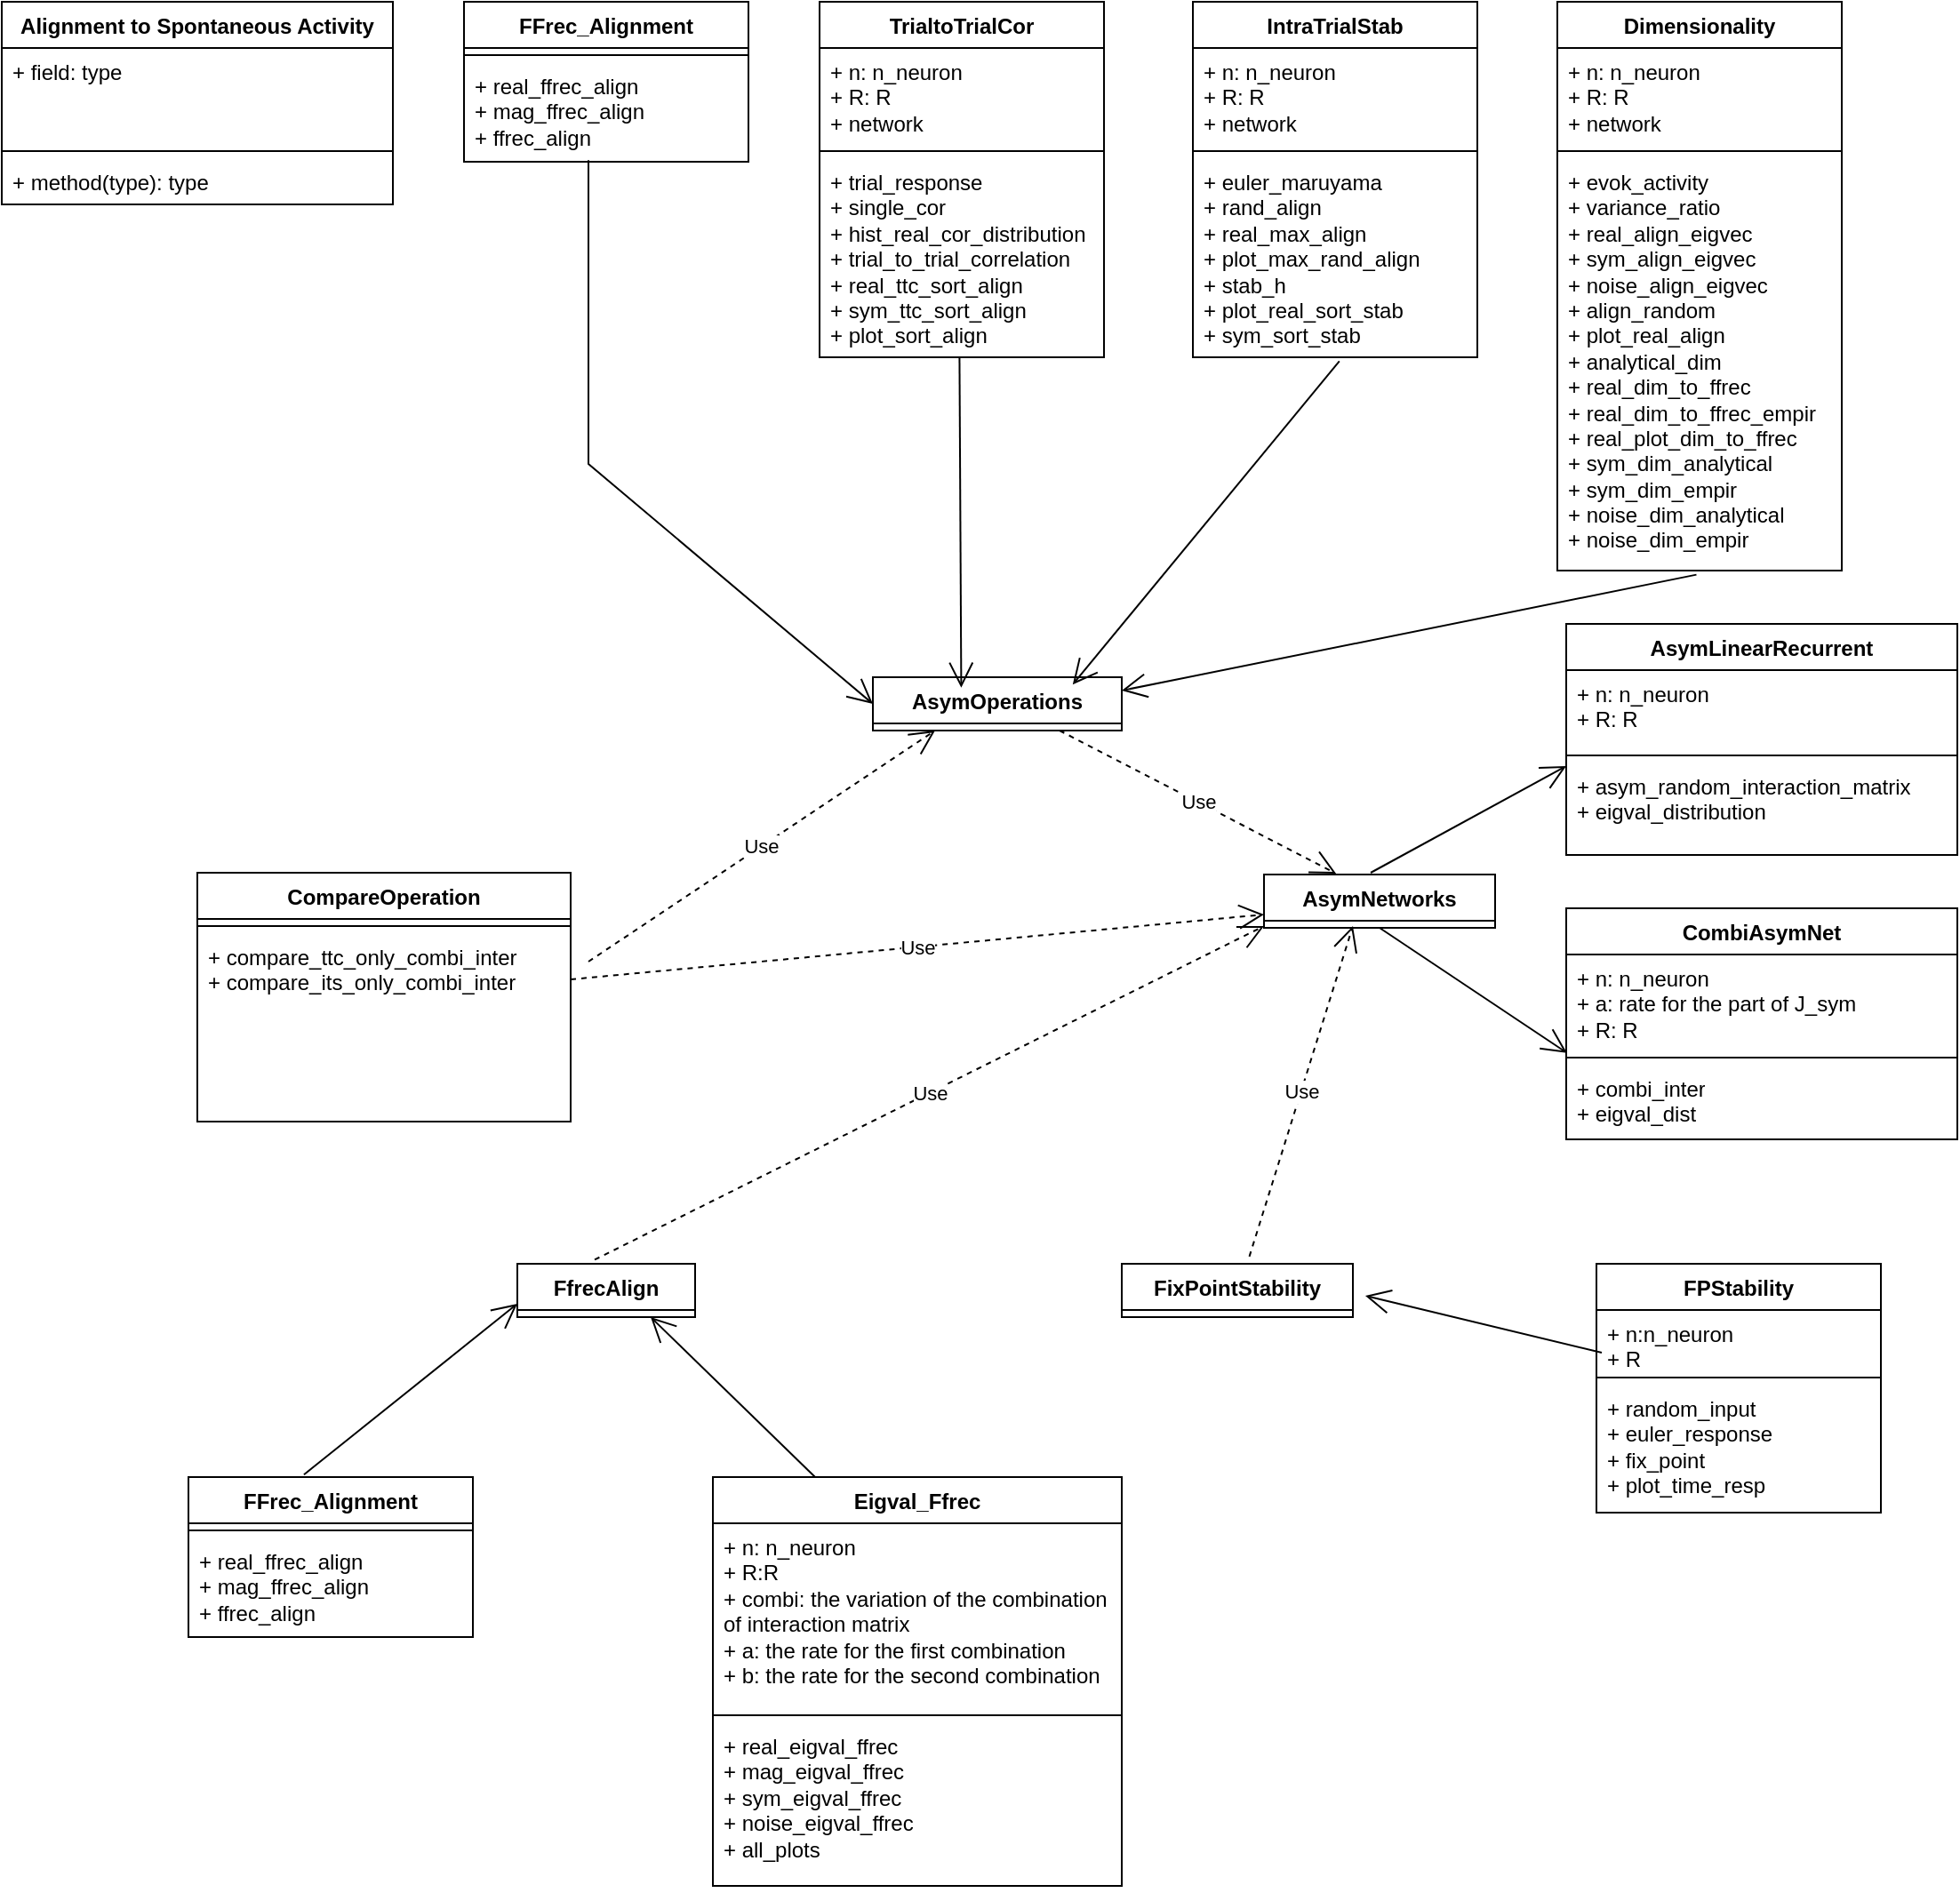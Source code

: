 <mxfile version="22.0.8" type="github">
  <diagram name="Seite-1" id="AeKgEvKw6In4-E9DSLef">
    <mxGraphModel dx="2501" dy="750" grid="1" gridSize="10" guides="1" tooltips="1" connect="1" arrows="1" fold="1" page="1" pageScale="1" pageWidth="827" pageHeight="1169" math="0" shadow="0">
      <root>
        <mxCell id="0" />
        <mxCell id="1" parent="0" />
        <mxCell id="KKLgFUSlMKjrd20ZLukx-5" value="AsymOperations" style="swimlane;fontStyle=1;align=center;verticalAlign=top;childLayout=stackLayout;horizontal=1;startSize=26;horizontalStack=0;resizeParent=1;resizeParentMax=0;resizeLast=0;collapsible=1;marginBottom=0;whiteSpace=wrap;html=1;" parent="1" vertex="1" collapsed="1">
          <mxGeometry x="260" y="400" width="140" height="30" as="geometry">
            <mxRectangle x="110" y="620" width="160" height="86" as="alternateBounds" />
          </mxGeometry>
        </mxCell>
        <mxCell id="KKLgFUSlMKjrd20ZLukx-6" value="+ field: type" style="text;strokeColor=none;fillColor=none;align=left;verticalAlign=top;spacingLeft=4;spacingRight=4;overflow=hidden;rotatable=0;points=[[0,0.5],[1,0.5]];portConstraint=eastwest;whiteSpace=wrap;html=1;" parent="KKLgFUSlMKjrd20ZLukx-5" vertex="1">
          <mxGeometry y="26" width="160" height="26" as="geometry" />
        </mxCell>
        <mxCell id="KKLgFUSlMKjrd20ZLukx-7" value="" style="line;strokeWidth=1;fillColor=none;align=left;verticalAlign=middle;spacingTop=-1;spacingLeft=3;spacingRight=3;rotatable=0;labelPosition=right;points=[];portConstraint=eastwest;strokeColor=inherit;" parent="KKLgFUSlMKjrd20ZLukx-5" vertex="1">
          <mxGeometry y="52" width="160" height="8" as="geometry" />
        </mxCell>
        <mxCell id="KKLgFUSlMKjrd20ZLukx-8" value="+ method(type): type" style="text;strokeColor=none;fillColor=none;align=left;verticalAlign=top;spacingLeft=4;spacingRight=4;overflow=hidden;rotatable=0;points=[[0,0.5],[1,0.5]];portConstraint=eastwest;whiteSpace=wrap;html=1;" parent="KKLgFUSlMKjrd20ZLukx-5" vertex="1">
          <mxGeometry y="60" width="160" height="26" as="geometry" />
        </mxCell>
        <mxCell id="KKLgFUSlMKjrd20ZLukx-9" value="CompareOperation" style="swimlane;fontStyle=1;align=center;verticalAlign=top;childLayout=stackLayout;horizontal=1;startSize=26;horizontalStack=0;resizeParent=1;resizeParentMax=0;resizeLast=0;collapsible=1;marginBottom=0;whiteSpace=wrap;html=1;" parent="1" vertex="1">
          <mxGeometry x="-120" y="510" width="210" height="140" as="geometry">
            <mxRectangle x="-120" y="510" width="150" height="30" as="alternateBounds" />
          </mxGeometry>
        </mxCell>
        <mxCell id="KKLgFUSlMKjrd20ZLukx-11" value="" style="line;strokeWidth=1;fillColor=none;align=left;verticalAlign=middle;spacingTop=-1;spacingLeft=3;spacingRight=3;rotatable=0;labelPosition=right;points=[];portConstraint=eastwest;strokeColor=inherit;" parent="KKLgFUSlMKjrd20ZLukx-9" vertex="1">
          <mxGeometry y="26" width="210" height="8" as="geometry" />
        </mxCell>
        <mxCell id="KKLgFUSlMKjrd20ZLukx-12" value="+ compare_ttc_only_combi_inter&lt;br&gt;+ compare_its_only_combi_inter" style="text;strokeColor=none;fillColor=none;align=left;verticalAlign=top;spacingLeft=4;spacingRight=4;overflow=hidden;rotatable=0;points=[[0,0.5],[1,0.5]];portConstraint=eastwest;whiteSpace=wrap;html=1;" parent="KKLgFUSlMKjrd20ZLukx-9" vertex="1">
          <mxGeometry y="34" width="210" height="106" as="geometry" />
        </mxCell>
        <mxCell id="KKLgFUSlMKjrd20ZLukx-13" value="FfrecAlign" style="swimlane;fontStyle=1;align=center;verticalAlign=top;childLayout=stackLayout;horizontal=1;startSize=26;horizontalStack=0;resizeParent=1;resizeParentMax=0;resizeLast=0;collapsible=1;marginBottom=0;whiteSpace=wrap;html=1;" parent="1" vertex="1" collapsed="1">
          <mxGeometry x="60" y="730" width="100" height="30" as="geometry">
            <mxRectangle x="370" y="910" width="160" height="86" as="alternateBounds" />
          </mxGeometry>
        </mxCell>
        <mxCell id="KKLgFUSlMKjrd20ZLukx-14" value="+ field: type" style="text;strokeColor=none;fillColor=none;align=left;verticalAlign=top;spacingLeft=4;spacingRight=4;overflow=hidden;rotatable=0;points=[[0,0.5],[1,0.5]];portConstraint=eastwest;whiteSpace=wrap;html=1;" parent="KKLgFUSlMKjrd20ZLukx-13" vertex="1">
          <mxGeometry y="26" width="160" height="26" as="geometry" />
        </mxCell>
        <mxCell id="KKLgFUSlMKjrd20ZLukx-15" value="" style="line;strokeWidth=1;fillColor=none;align=left;verticalAlign=middle;spacingTop=-1;spacingLeft=3;spacingRight=3;rotatable=0;labelPosition=right;points=[];portConstraint=eastwest;strokeColor=inherit;" parent="KKLgFUSlMKjrd20ZLukx-13" vertex="1">
          <mxGeometry y="52" width="160" height="8" as="geometry" />
        </mxCell>
        <mxCell id="KKLgFUSlMKjrd20ZLukx-16" value="+ method(type): type" style="text;strokeColor=none;fillColor=none;align=left;verticalAlign=top;spacingLeft=4;spacingRight=4;overflow=hidden;rotatable=0;points=[[0,0.5],[1,0.5]];portConstraint=eastwest;whiteSpace=wrap;html=1;" parent="KKLgFUSlMKjrd20ZLukx-13" vertex="1">
          <mxGeometry y="60" width="160" height="26" as="geometry" />
        </mxCell>
        <mxCell id="KKLgFUSlMKjrd20ZLukx-17" value="FixPointStability" style="swimlane;fontStyle=1;align=center;verticalAlign=top;childLayout=stackLayout;horizontal=1;startSize=26;horizontalStack=0;resizeParent=1;resizeParentMax=0;resizeLast=0;collapsible=1;marginBottom=0;whiteSpace=wrap;html=1;" parent="1" vertex="1" collapsed="1">
          <mxGeometry x="400" y="730" width="130" height="30" as="geometry">
            <mxRectangle x="580" y="900" width="160" height="86" as="alternateBounds" />
          </mxGeometry>
        </mxCell>
        <mxCell id="KKLgFUSlMKjrd20ZLukx-18" value="+ field: type" style="text;strokeColor=none;fillColor=none;align=left;verticalAlign=top;spacingLeft=4;spacingRight=4;overflow=hidden;rotatable=0;points=[[0,0.5],[1,0.5]];portConstraint=eastwest;whiteSpace=wrap;html=1;" parent="KKLgFUSlMKjrd20ZLukx-17" vertex="1">
          <mxGeometry y="26" width="160" height="26" as="geometry" />
        </mxCell>
        <mxCell id="KKLgFUSlMKjrd20ZLukx-19" value="" style="line;strokeWidth=1;fillColor=none;align=left;verticalAlign=middle;spacingTop=-1;spacingLeft=3;spacingRight=3;rotatable=0;labelPosition=right;points=[];portConstraint=eastwest;strokeColor=inherit;" parent="KKLgFUSlMKjrd20ZLukx-17" vertex="1">
          <mxGeometry y="52" width="160" height="8" as="geometry" />
        </mxCell>
        <mxCell id="KKLgFUSlMKjrd20ZLukx-20" value="+ method(type): type" style="text;strokeColor=none;fillColor=none;align=left;verticalAlign=top;spacingLeft=4;spacingRight=4;overflow=hidden;rotatable=0;points=[[0,0.5],[1,0.5]];portConstraint=eastwest;whiteSpace=wrap;html=1;" parent="KKLgFUSlMKjrd20ZLukx-17" vertex="1">
          <mxGeometry y="60" width="160" height="26" as="geometry" />
        </mxCell>
        <mxCell id="KKLgFUSlMKjrd20ZLukx-34" value="" style="group" parent="1" vertex="1" connectable="0">
          <mxGeometry x="480" y="370" width="390" height="290" as="geometry" />
        </mxCell>
        <mxCell id="KKLgFUSlMKjrd20ZLukx-1" value="AsymNetworks" style="swimlane;fontStyle=1;align=center;verticalAlign=top;childLayout=stackLayout;horizontal=1;startSize=26;horizontalStack=0;resizeParent=1;resizeParentMax=0;resizeLast=0;collapsible=1;marginBottom=0;whiteSpace=wrap;html=1;" parent="KKLgFUSlMKjrd20ZLukx-34" vertex="1" collapsed="1">
          <mxGeometry y="141" width="130" height="30" as="geometry">
            <mxRectangle x="270" y="760" width="160" height="86" as="alternateBounds" />
          </mxGeometry>
        </mxCell>
        <mxCell id="KKLgFUSlMKjrd20ZLukx-2" value="+ field: type" style="text;strokeColor=none;fillColor=none;align=left;verticalAlign=top;spacingLeft=4;spacingRight=4;overflow=hidden;rotatable=0;points=[[0,0.5],[1,0.5]];portConstraint=eastwest;whiteSpace=wrap;html=1;" parent="KKLgFUSlMKjrd20ZLukx-1" vertex="1">
          <mxGeometry y="26" width="160" height="26" as="geometry" />
        </mxCell>
        <mxCell id="KKLgFUSlMKjrd20ZLukx-3" value="" style="line;strokeWidth=1;fillColor=none;align=left;verticalAlign=middle;spacingTop=-1;spacingLeft=3;spacingRight=3;rotatable=0;labelPosition=right;points=[];portConstraint=eastwest;strokeColor=inherit;" parent="KKLgFUSlMKjrd20ZLukx-1" vertex="1">
          <mxGeometry y="52" width="160" height="8" as="geometry" />
        </mxCell>
        <mxCell id="KKLgFUSlMKjrd20ZLukx-4" value="+ method(type): type" style="text;strokeColor=none;fillColor=none;align=left;verticalAlign=top;spacingLeft=4;spacingRight=4;overflow=hidden;rotatable=0;points=[[0,0.5],[1,0.5]];portConstraint=eastwest;whiteSpace=wrap;html=1;" parent="KKLgFUSlMKjrd20ZLukx-1" vertex="1">
          <mxGeometry y="60" width="160" height="26" as="geometry" />
        </mxCell>
        <mxCell id="KKLgFUSlMKjrd20ZLukx-21" value="AsymLinearRecurrent" style="swimlane;fontStyle=1;align=center;verticalAlign=top;childLayout=stackLayout;horizontal=1;startSize=26;horizontalStack=0;resizeParent=1;resizeParentMax=0;resizeLast=0;collapsible=1;marginBottom=0;whiteSpace=wrap;html=1;" parent="KKLgFUSlMKjrd20ZLukx-34" vertex="1">
          <mxGeometry x="170" width="220" height="130" as="geometry" />
        </mxCell>
        <mxCell id="KKLgFUSlMKjrd20ZLukx-22" value="+ n: n_neuron&lt;br&gt;+ R: R" style="text;strokeColor=none;fillColor=none;align=left;verticalAlign=top;spacingLeft=4;spacingRight=4;overflow=hidden;rotatable=0;points=[[0,0.5],[1,0.5]];portConstraint=eastwest;whiteSpace=wrap;html=1;" parent="KKLgFUSlMKjrd20ZLukx-21" vertex="1">
          <mxGeometry y="26" width="220" height="44" as="geometry" />
        </mxCell>
        <mxCell id="KKLgFUSlMKjrd20ZLukx-23" value="" style="line;strokeWidth=1;fillColor=none;align=left;verticalAlign=middle;spacingTop=-1;spacingLeft=3;spacingRight=3;rotatable=0;labelPosition=right;points=[];portConstraint=eastwest;strokeColor=inherit;" parent="KKLgFUSlMKjrd20ZLukx-21" vertex="1">
          <mxGeometry y="70" width="220" height="8" as="geometry" />
        </mxCell>
        <mxCell id="KKLgFUSlMKjrd20ZLukx-24" value="+&amp;nbsp;asym_random_interaction_matrix&lt;br&gt;+&amp;nbsp;eigval_distribution&lt;br&gt;" style="text;strokeColor=none;fillColor=none;align=left;verticalAlign=top;spacingLeft=4;spacingRight=4;overflow=hidden;rotatable=0;points=[[0,0.5],[1,0.5]];portConstraint=eastwest;whiteSpace=wrap;html=1;" parent="KKLgFUSlMKjrd20ZLukx-21" vertex="1">
          <mxGeometry y="78" width="220" height="52" as="geometry" />
        </mxCell>
        <mxCell id="KKLgFUSlMKjrd20ZLukx-25" value="CombiAsymNet" style="swimlane;fontStyle=1;align=center;verticalAlign=top;childLayout=stackLayout;horizontal=1;startSize=26;horizontalStack=0;resizeParent=1;resizeParentMax=0;resizeLast=0;collapsible=1;marginBottom=0;whiteSpace=wrap;html=1;" parent="KKLgFUSlMKjrd20ZLukx-34" vertex="1">
          <mxGeometry x="170" y="160" width="220" height="130" as="geometry" />
        </mxCell>
        <mxCell id="KKLgFUSlMKjrd20ZLukx-26" value="+ n: n_neuron&lt;br&gt;+ a: rate for the part of J_sym&lt;br&gt;+ R: R" style="text;strokeColor=none;fillColor=none;align=left;verticalAlign=top;spacingLeft=4;spacingRight=4;overflow=hidden;rotatable=0;points=[[0,0.5],[1,0.5]];portConstraint=eastwest;whiteSpace=wrap;html=1;" parent="KKLgFUSlMKjrd20ZLukx-25" vertex="1">
          <mxGeometry y="26" width="220" height="54" as="geometry" />
        </mxCell>
        <mxCell id="KKLgFUSlMKjrd20ZLukx-27" value="" style="line;strokeWidth=1;fillColor=none;align=left;verticalAlign=middle;spacingTop=-1;spacingLeft=3;spacingRight=3;rotatable=0;labelPosition=right;points=[];portConstraint=eastwest;strokeColor=inherit;" parent="KKLgFUSlMKjrd20ZLukx-25" vertex="1">
          <mxGeometry y="80" width="220" height="8" as="geometry" />
        </mxCell>
        <mxCell id="KKLgFUSlMKjrd20ZLukx-28" value="+&amp;nbsp;combi_inter&lt;font face=&quot;JetBrains Mono, monospace&quot; color=&quot;#a9b7c6&quot;&gt;&lt;span style=&quot;background-color: rgb(43, 43, 43);&quot;&gt;&lt;br&gt;&lt;/span&gt;&lt;/font&gt;+ eigval_dist&lt;br&gt;" style="text;strokeColor=none;fillColor=none;align=left;verticalAlign=top;spacingLeft=4;spacingRight=4;overflow=hidden;rotatable=0;points=[[0,0.5],[1,0.5]];portConstraint=eastwest;whiteSpace=wrap;html=1;" parent="KKLgFUSlMKjrd20ZLukx-25" vertex="1">
          <mxGeometry y="88" width="220" height="42" as="geometry" />
        </mxCell>
        <mxCell id="KKLgFUSlMKjrd20ZLukx-32" value="" style="endArrow=open;endFill=1;endSize=12;html=1;rounded=0;" parent="KKLgFUSlMKjrd20ZLukx-34" edge="1">
          <mxGeometry width="160" relative="1" as="geometry">
            <mxPoint x="60" y="140" as="sourcePoint" />
            <mxPoint x="170" y="80" as="targetPoint" />
          </mxGeometry>
        </mxCell>
        <mxCell id="KKLgFUSlMKjrd20ZLukx-33" value="" style="endArrow=open;endFill=1;endSize=12;html=1;rounded=0;entryX=0.002;entryY=1.025;entryDx=0;entryDy=0;entryPerimeter=0;exitX=0.5;exitY=1;exitDx=0;exitDy=0;" parent="KKLgFUSlMKjrd20ZLukx-34" source="KKLgFUSlMKjrd20ZLukx-1" target="KKLgFUSlMKjrd20ZLukx-26" edge="1">
          <mxGeometry width="160" relative="1" as="geometry">
            <mxPoint x="60" y="190" as="sourcePoint" />
            <mxPoint x="220" y="190" as="targetPoint" />
          </mxGeometry>
        </mxCell>
        <mxCell id="KKLgFUSlMKjrd20ZLukx-35" value="Use" style="endArrow=open;endSize=12;dashed=1;html=1;rounded=0;exitX=0.75;exitY=1;exitDx=0;exitDy=0;entryX=0.312;entryY=-0.018;entryDx=0;entryDy=0;entryPerimeter=0;" parent="1" source="KKLgFUSlMKjrd20ZLukx-5" target="KKLgFUSlMKjrd20ZLukx-1" edge="1">
          <mxGeometry width="160" relative="1" as="geometry">
            <mxPoint x="360" y="450" as="sourcePoint" />
            <mxPoint x="520" y="450" as="targetPoint" />
          </mxGeometry>
        </mxCell>
        <mxCell id="KKLgFUSlMKjrd20ZLukx-36" value="FFrec_Alignment" style="swimlane;fontStyle=1;align=center;verticalAlign=top;childLayout=stackLayout;horizontal=1;startSize=26;horizontalStack=0;resizeParent=1;resizeParentMax=0;resizeLast=0;collapsible=1;marginBottom=0;whiteSpace=wrap;html=1;" parent="1" vertex="1">
          <mxGeometry x="30" y="20" width="160" height="90" as="geometry" />
        </mxCell>
        <mxCell id="KKLgFUSlMKjrd20ZLukx-38" value="" style="line;strokeWidth=1;fillColor=none;align=left;verticalAlign=middle;spacingTop=-1;spacingLeft=3;spacingRight=3;rotatable=0;labelPosition=right;points=[];portConstraint=eastwest;strokeColor=inherit;" parent="KKLgFUSlMKjrd20ZLukx-36" vertex="1">
          <mxGeometry y="26" width="160" height="8" as="geometry" />
        </mxCell>
        <mxCell id="KKLgFUSlMKjrd20ZLukx-39" value="+&amp;nbsp;real_ffrec_align&lt;br&gt;+&amp;nbsp;mag_ffrec_align&lt;br&gt;+&amp;nbsp;ffrec_align" style="text;strokeColor=none;fillColor=none;align=left;verticalAlign=top;spacingLeft=4;spacingRight=4;overflow=hidden;rotatable=0;points=[[0,0.5],[1,0.5]];portConstraint=eastwest;whiteSpace=wrap;html=1;" parent="KKLgFUSlMKjrd20ZLukx-36" vertex="1">
          <mxGeometry y="34" width="160" height="56" as="geometry" />
        </mxCell>
        <mxCell id="KKLgFUSlMKjrd20ZLukx-54" value="" style="endArrow=open;endFill=1;endSize=12;html=1;rounded=0;entryX=0;entryY=0.5;entryDx=0;entryDy=0;" parent="KKLgFUSlMKjrd20ZLukx-36" target="KKLgFUSlMKjrd20ZLukx-5" edge="1">
          <mxGeometry width="160" relative="1" as="geometry">
            <mxPoint x="70" y="89.09" as="sourcePoint" />
            <mxPoint x="230" y="89.09" as="targetPoint" />
            <Array as="points">
              <mxPoint x="70" y="260" />
            </Array>
          </mxGeometry>
        </mxCell>
        <mxCell id="KKLgFUSlMKjrd20ZLukx-40" value="TrialtoTrialCor" style="swimlane;fontStyle=1;align=center;verticalAlign=top;childLayout=stackLayout;horizontal=1;startSize=26;horizontalStack=0;resizeParent=1;resizeParentMax=0;resizeLast=0;collapsible=1;marginBottom=0;whiteSpace=wrap;html=1;" parent="1" vertex="1">
          <mxGeometry x="230" y="20" width="160" height="200" as="geometry" />
        </mxCell>
        <mxCell id="KKLgFUSlMKjrd20ZLukx-41" value="+ n: n_neuron&lt;br&gt;+ R: R&lt;br&gt;+ network" style="text;strokeColor=none;fillColor=none;align=left;verticalAlign=top;spacingLeft=4;spacingRight=4;overflow=hidden;rotatable=0;points=[[0,0.5],[1,0.5]];portConstraint=eastwest;whiteSpace=wrap;html=1;" parent="KKLgFUSlMKjrd20ZLukx-40" vertex="1">
          <mxGeometry y="26" width="160" height="54" as="geometry" />
        </mxCell>
        <mxCell id="KKLgFUSlMKjrd20ZLukx-42" value="" style="line;strokeWidth=1;fillColor=none;align=left;verticalAlign=middle;spacingTop=-1;spacingLeft=3;spacingRight=3;rotatable=0;labelPosition=right;points=[];portConstraint=eastwest;strokeColor=inherit;" parent="KKLgFUSlMKjrd20ZLukx-40" vertex="1">
          <mxGeometry y="80" width="160" height="8" as="geometry" />
        </mxCell>
        <mxCell id="KKLgFUSlMKjrd20ZLukx-43" value="+&amp;nbsp;trial_response&lt;br&gt;+ single_cor&lt;br&gt;+ hist_real_cor_distribution&lt;br&gt;+ trial_to_trial_correlation&lt;br&gt;+ real_ttc_sort_align&lt;br&gt;+ sym_ttc_sort_align&lt;br&gt;+ plot_sort_align&lt;br&gt;" style="text;strokeColor=none;fillColor=none;align=left;verticalAlign=top;spacingLeft=4;spacingRight=4;overflow=hidden;rotatable=0;points=[[0,0.5],[1,0.5]];portConstraint=eastwest;whiteSpace=wrap;html=1;" parent="KKLgFUSlMKjrd20ZLukx-40" vertex="1">
          <mxGeometry y="88" width="160" height="112" as="geometry" />
        </mxCell>
        <mxCell id="KKLgFUSlMKjrd20ZLukx-44" value="IntraTrialStab" style="swimlane;fontStyle=1;align=center;verticalAlign=top;childLayout=stackLayout;horizontal=1;startSize=26;horizontalStack=0;resizeParent=1;resizeParentMax=0;resizeLast=0;collapsible=1;marginBottom=0;whiteSpace=wrap;html=1;" parent="1" vertex="1">
          <mxGeometry x="440" y="20" width="160" height="200" as="geometry" />
        </mxCell>
        <mxCell id="KKLgFUSlMKjrd20ZLukx-45" value="+ n: n_neuron&lt;br&gt;+ R: R&lt;br&gt;+ network" style="text;strokeColor=none;fillColor=none;align=left;verticalAlign=top;spacingLeft=4;spacingRight=4;overflow=hidden;rotatable=0;points=[[0,0.5],[1,0.5]];portConstraint=eastwest;whiteSpace=wrap;html=1;" parent="KKLgFUSlMKjrd20ZLukx-44" vertex="1">
          <mxGeometry y="26" width="160" height="54" as="geometry" />
        </mxCell>
        <mxCell id="KKLgFUSlMKjrd20ZLukx-46" value="" style="line;strokeWidth=1;fillColor=none;align=left;verticalAlign=middle;spacingTop=-1;spacingLeft=3;spacingRight=3;rotatable=0;labelPosition=right;points=[];portConstraint=eastwest;strokeColor=inherit;" parent="KKLgFUSlMKjrd20ZLukx-44" vertex="1">
          <mxGeometry y="80" width="160" height="8" as="geometry" />
        </mxCell>
        <mxCell id="KKLgFUSlMKjrd20ZLukx-47" value="+ euler_maruyama&lt;br&gt;+ rand_align&lt;br&gt;+ real_max_align&lt;br&gt;+ plot_max_rand_align&lt;br&gt;+ stab_h&lt;br&gt;+ plot_real_sort_stab&lt;br&gt;+ sym_sort_stab" style="text;strokeColor=none;fillColor=none;align=left;verticalAlign=top;spacingLeft=4;spacingRight=4;overflow=hidden;rotatable=0;points=[[0,0.5],[1,0.5]];portConstraint=eastwest;whiteSpace=wrap;html=1;" parent="KKLgFUSlMKjrd20ZLukx-44" vertex="1">
          <mxGeometry y="88" width="160" height="112" as="geometry" />
        </mxCell>
        <mxCell id="KKLgFUSlMKjrd20ZLukx-48" value="Dimensionality" style="swimlane;fontStyle=1;align=center;verticalAlign=top;childLayout=stackLayout;horizontal=1;startSize=26;horizontalStack=0;resizeParent=1;resizeParentMax=0;resizeLast=0;collapsible=1;marginBottom=0;whiteSpace=wrap;html=1;" parent="1" vertex="1">
          <mxGeometry x="645" y="20" width="160" height="320" as="geometry" />
        </mxCell>
        <mxCell id="KKLgFUSlMKjrd20ZLukx-49" value="+ n: n_neuron&lt;br&gt;+ R: R&lt;br&gt;+ network" style="text;strokeColor=none;fillColor=none;align=left;verticalAlign=top;spacingLeft=4;spacingRight=4;overflow=hidden;rotatable=0;points=[[0,0.5],[1,0.5]];portConstraint=eastwest;whiteSpace=wrap;html=1;" parent="KKLgFUSlMKjrd20ZLukx-48" vertex="1">
          <mxGeometry y="26" width="160" height="54" as="geometry" />
        </mxCell>
        <mxCell id="KKLgFUSlMKjrd20ZLukx-50" value="" style="line;strokeWidth=1;fillColor=none;align=left;verticalAlign=middle;spacingTop=-1;spacingLeft=3;spacingRight=3;rotatable=0;labelPosition=right;points=[];portConstraint=eastwest;strokeColor=inherit;" parent="KKLgFUSlMKjrd20ZLukx-48" vertex="1">
          <mxGeometry y="80" width="160" height="8" as="geometry" />
        </mxCell>
        <mxCell id="KKLgFUSlMKjrd20ZLukx-51" value="+ evok_activity&lt;br&gt;+ variance_ratio&lt;br&gt;+ real_align_eigvec&lt;br&gt;+ sym_align_eigvec&lt;br&gt;+ noise_align_eigvec&lt;br&gt;+ align_random&lt;br&gt;+ plot_real_align&lt;br&gt;+ analytical_dim&lt;br&gt;+ real_dim_to_ffrec&lt;br&gt;+ real_dim_to_ffrec_empir&lt;br&gt;+ real_plot_dim_to_ffrec&lt;br&gt;+ sym_dim_analytical&lt;br&gt;+ sym_dim_empir&lt;br&gt;+ noise_dim_analytical&lt;br&gt;+ noise_dim_empir" style="text;strokeColor=none;fillColor=none;align=left;verticalAlign=top;spacingLeft=4;spacingRight=4;overflow=hidden;rotatable=0;points=[[0,0.5],[1,0.5]];portConstraint=eastwest;whiteSpace=wrap;html=1;" parent="KKLgFUSlMKjrd20ZLukx-48" vertex="1">
          <mxGeometry y="88" width="160" height="232" as="geometry" />
        </mxCell>
        <mxCell id="KKLgFUSlMKjrd20ZLukx-55" value="" style="endArrow=open;endFill=1;endSize=12;html=1;rounded=0;exitX=0.492;exitY=1.004;exitDx=0;exitDy=0;exitPerimeter=0;entryX=0.355;entryY=0.197;entryDx=0;entryDy=0;entryPerimeter=0;" parent="1" source="KKLgFUSlMKjrd20ZLukx-43" target="KKLgFUSlMKjrd20ZLukx-5" edge="1">
          <mxGeometry width="160" relative="1" as="geometry">
            <mxPoint x="330" y="290" as="sourcePoint" />
            <mxPoint x="490" y="290" as="targetPoint" />
          </mxGeometry>
        </mxCell>
        <mxCell id="KKLgFUSlMKjrd20ZLukx-56" value="" style="endArrow=open;endFill=1;endSize=12;html=1;rounded=0;exitX=0.515;exitY=1.02;exitDx=0;exitDy=0;exitPerimeter=0;entryX=0.803;entryY=0.136;entryDx=0;entryDy=0;entryPerimeter=0;" parent="1" source="KKLgFUSlMKjrd20ZLukx-47" target="KKLgFUSlMKjrd20ZLukx-5" edge="1">
          <mxGeometry width="160" relative="1" as="geometry">
            <mxPoint x="610" y="290" as="sourcePoint" />
            <mxPoint x="770" y="290" as="targetPoint" />
            <Array as="points" />
          </mxGeometry>
        </mxCell>
        <mxCell id="KKLgFUSlMKjrd20ZLukx-57" value="" style="endArrow=open;endFill=1;endSize=12;html=1;rounded=0;exitX=0.489;exitY=1.01;exitDx=0;exitDy=0;exitPerimeter=0;entryX=1;entryY=0.25;entryDx=0;entryDy=0;" parent="1" source="KKLgFUSlMKjrd20ZLukx-51" target="KKLgFUSlMKjrd20ZLukx-5" edge="1">
          <mxGeometry width="160" relative="1" as="geometry">
            <mxPoint x="610" y="290" as="sourcePoint" />
            <mxPoint x="770" y="290" as="targetPoint" />
          </mxGeometry>
        </mxCell>
        <mxCell id="KKLgFUSlMKjrd20ZLukx-59" value="FPStability" style="swimlane;fontStyle=1;align=center;verticalAlign=top;childLayout=stackLayout;horizontal=1;startSize=26;horizontalStack=0;resizeParent=1;resizeParentMax=0;resizeLast=0;collapsible=1;marginBottom=0;whiteSpace=wrap;html=1;" parent="1" vertex="1">
          <mxGeometry x="667" y="730" width="160" height="140" as="geometry" />
        </mxCell>
        <mxCell id="KKLgFUSlMKjrd20ZLukx-60" value="+ n:n_neuron&lt;br&gt;+ R" style="text;strokeColor=none;fillColor=none;align=left;verticalAlign=top;spacingLeft=4;spacingRight=4;overflow=hidden;rotatable=0;points=[[0,0.5],[1,0.5]];portConstraint=eastwest;whiteSpace=wrap;html=1;" parent="KKLgFUSlMKjrd20ZLukx-59" vertex="1">
          <mxGeometry y="26" width="160" height="34" as="geometry" />
        </mxCell>
        <mxCell id="KKLgFUSlMKjrd20ZLukx-61" value="" style="line;strokeWidth=1;fillColor=none;align=left;verticalAlign=middle;spacingTop=-1;spacingLeft=3;spacingRight=3;rotatable=0;labelPosition=right;points=[];portConstraint=eastwest;strokeColor=inherit;" parent="KKLgFUSlMKjrd20ZLukx-59" vertex="1">
          <mxGeometry y="60" width="160" height="8" as="geometry" />
        </mxCell>
        <mxCell id="KKLgFUSlMKjrd20ZLukx-62" value="+ random_input&lt;br&gt;+ euler_response&lt;br&gt;+ fix_point&lt;br&gt;+ plot_time_resp" style="text;strokeColor=none;fillColor=none;align=left;verticalAlign=top;spacingLeft=4;spacingRight=4;overflow=hidden;rotatable=0;points=[[0,0.5],[1,0.5]];portConstraint=eastwest;whiteSpace=wrap;html=1;" parent="KKLgFUSlMKjrd20ZLukx-59" vertex="1">
          <mxGeometry y="68" width="160" height="72" as="geometry" />
        </mxCell>
        <mxCell id="KKLgFUSlMKjrd20ZLukx-63" value="" style="endArrow=open;endFill=1;endSize=12;html=1;rounded=0;entryX=1.055;entryY=0.591;entryDx=0;entryDy=0;entryPerimeter=0;" parent="1" target="KKLgFUSlMKjrd20ZLukx-17" edge="1">
          <mxGeometry width="160" relative="1" as="geometry">
            <mxPoint x="670" y="780" as="sourcePoint" />
            <mxPoint x="480" y="740" as="targetPoint" />
            <Array as="points">
              <mxPoint x="537" y="748" />
            </Array>
          </mxGeometry>
        </mxCell>
        <mxCell id="KKLgFUSlMKjrd20ZLukx-64" value="Use" style="endArrow=open;endSize=12;dashed=1;html=1;rounded=0;exitX=0.552;exitY=-0.136;exitDx=0;exitDy=0;exitPerimeter=0;" parent="1" source="KKLgFUSlMKjrd20ZLukx-17" edge="1">
          <mxGeometry width="160" relative="1" as="geometry">
            <mxPoint x="320" y="750" as="sourcePoint" />
            <mxPoint x="530" y="540" as="targetPoint" />
          </mxGeometry>
        </mxCell>
        <mxCell id="KKLgFUSlMKjrd20ZLukx-65" value="FFrec_Alignment" style="swimlane;fontStyle=1;align=center;verticalAlign=top;childLayout=stackLayout;horizontal=1;startSize=26;horizontalStack=0;resizeParent=1;resizeParentMax=0;resizeLast=0;collapsible=1;marginBottom=0;whiteSpace=wrap;html=1;" parent="1" vertex="1">
          <mxGeometry x="-125" y="850" width="160" height="90" as="geometry" />
        </mxCell>
        <mxCell id="KKLgFUSlMKjrd20ZLukx-67" value="" style="line;strokeWidth=1;fillColor=none;align=left;verticalAlign=middle;spacingTop=-1;spacingLeft=3;spacingRight=3;rotatable=0;labelPosition=right;points=[];portConstraint=eastwest;strokeColor=inherit;" parent="KKLgFUSlMKjrd20ZLukx-65" vertex="1">
          <mxGeometry y="26" width="160" height="8" as="geometry" />
        </mxCell>
        <mxCell id="KKLgFUSlMKjrd20ZLukx-68" value="+ real_ffrec_align&lt;br&gt;+ mag_ffrec_align&lt;br&gt;+ ffrec_align" style="text;strokeColor=none;fillColor=none;align=left;verticalAlign=top;spacingLeft=4;spacingRight=4;overflow=hidden;rotatable=0;points=[[0,0.5],[1,0.5]];portConstraint=eastwest;whiteSpace=wrap;html=1;" parent="KKLgFUSlMKjrd20ZLukx-65" vertex="1">
          <mxGeometry y="34" width="160" height="56" as="geometry" />
        </mxCell>
        <mxCell id="KKLgFUSlMKjrd20ZLukx-69" value="" style="endArrow=open;endFill=1;endSize=12;html=1;rounded=0;exitX=0.406;exitY=-0.015;exitDx=0;exitDy=0;exitPerimeter=0;entryX=0;entryY=0.75;entryDx=0;entryDy=0;" parent="1" source="KKLgFUSlMKjrd20ZLukx-65" target="KKLgFUSlMKjrd20ZLukx-13" edge="1">
          <mxGeometry width="160" relative="1" as="geometry">
            <mxPoint x="-60" y="800" as="sourcePoint" />
            <mxPoint x="100" y="800" as="targetPoint" />
            <Array as="points" />
          </mxGeometry>
        </mxCell>
        <mxCell id="KKLgFUSlMKjrd20ZLukx-70" value="Eigval_Ffrec" style="swimlane;fontStyle=1;align=center;verticalAlign=top;childLayout=stackLayout;horizontal=1;startSize=26;horizontalStack=0;resizeParent=1;resizeParentMax=0;resizeLast=0;collapsible=1;marginBottom=0;whiteSpace=wrap;html=1;" parent="1" vertex="1">
          <mxGeometry x="170" y="850" width="230" height="230" as="geometry" />
        </mxCell>
        <mxCell id="KKLgFUSlMKjrd20ZLukx-71" value="+ n: n_neuron&lt;br&gt;+ R:R&lt;br&gt;+ combi: the variation of the combination of interaction matrix&lt;br&gt;+ a: the rate for the first combination&lt;br&gt;+ b: the rate for the second combination" style="text;strokeColor=none;fillColor=none;align=left;verticalAlign=top;spacingLeft=4;spacingRight=4;overflow=hidden;rotatable=0;points=[[0,0.5],[1,0.5]];portConstraint=eastwest;whiteSpace=wrap;html=1;" parent="KKLgFUSlMKjrd20ZLukx-70" vertex="1">
          <mxGeometry y="26" width="230" height="104" as="geometry" />
        </mxCell>
        <mxCell id="KKLgFUSlMKjrd20ZLukx-72" value="" style="line;strokeWidth=1;fillColor=none;align=left;verticalAlign=middle;spacingTop=-1;spacingLeft=3;spacingRight=3;rotatable=0;labelPosition=right;points=[];portConstraint=eastwest;strokeColor=inherit;" parent="KKLgFUSlMKjrd20ZLukx-70" vertex="1">
          <mxGeometry y="130" width="230" height="8" as="geometry" />
        </mxCell>
        <mxCell id="KKLgFUSlMKjrd20ZLukx-73" value="+ real_eigval_ffrec&lt;br&gt;+ mag_eigval_ffrec&lt;br&gt;+ sym_eigval_ffrec&lt;br&gt;+ noise_eigval_ffrec&lt;br&gt;+ all_plots" style="text;strokeColor=none;fillColor=none;align=left;verticalAlign=top;spacingLeft=4;spacingRight=4;overflow=hidden;rotatable=0;points=[[0,0.5],[1,0.5]];portConstraint=eastwest;whiteSpace=wrap;html=1;" parent="KKLgFUSlMKjrd20ZLukx-70" vertex="1">
          <mxGeometry y="138" width="230" height="92" as="geometry" />
        </mxCell>
        <mxCell id="KKLgFUSlMKjrd20ZLukx-74" value="" style="endArrow=open;endFill=1;endSize=12;html=1;rounded=0;exitX=0.25;exitY=0;exitDx=0;exitDy=0;entryX=0.75;entryY=1;entryDx=0;entryDy=0;" parent="1" source="KKLgFUSlMKjrd20ZLukx-70" target="KKLgFUSlMKjrd20ZLukx-13" edge="1">
          <mxGeometry width="160" relative="1" as="geometry">
            <mxPoint x="320" y="860" as="sourcePoint" />
            <mxPoint x="480" y="860" as="targetPoint" />
          </mxGeometry>
        </mxCell>
        <mxCell id="KKLgFUSlMKjrd20ZLukx-75" value="Use" style="endArrow=open;endSize=12;dashed=1;html=1;rounded=0;exitX=0.435;exitY=-0.076;exitDx=0;exitDy=0;exitPerimeter=0;" parent="1" source="KKLgFUSlMKjrd20ZLukx-13" edge="1">
          <mxGeometry width="160" relative="1" as="geometry">
            <mxPoint x="30" y="670" as="sourcePoint" />
            <mxPoint x="480" y="540" as="targetPoint" />
          </mxGeometry>
        </mxCell>
        <mxCell id="KKLgFUSlMKjrd20ZLukx-80" value="Use" style="endArrow=open;endSize=12;dashed=1;html=1;rounded=0;entryX=0;entryY=0.75;entryDx=0;entryDy=0;" parent="1" target="KKLgFUSlMKjrd20ZLukx-1" edge="1">
          <mxGeometry width="160" relative="1" as="geometry">
            <mxPoint x="90" y="570" as="sourcePoint" />
            <mxPoint x="250" y="570" as="targetPoint" />
          </mxGeometry>
        </mxCell>
        <mxCell id="KKLgFUSlMKjrd20ZLukx-81" value="Use" style="endArrow=open;endSize=12;dashed=1;html=1;rounded=0;entryX=0.25;entryY=1;entryDx=0;entryDy=0;" parent="1" target="KKLgFUSlMKjrd20ZLukx-5" edge="1">
          <mxGeometry width="160" relative="1" as="geometry">
            <mxPoint x="100" y="560" as="sourcePoint" />
            <mxPoint x="230" y="500" as="targetPoint" />
          </mxGeometry>
        </mxCell>
        <mxCell id="2OS2uWyPXr1m2WzBOOF3-1" value="Alignment to Spontaneous Activity" style="swimlane;fontStyle=1;align=center;verticalAlign=top;childLayout=stackLayout;horizontal=1;startSize=26;horizontalStack=0;resizeParent=1;resizeParentMax=0;resizeLast=0;collapsible=1;marginBottom=0;whiteSpace=wrap;html=1;" vertex="1" parent="1">
          <mxGeometry x="-230" y="20" width="220" height="114" as="geometry" />
        </mxCell>
        <mxCell id="2OS2uWyPXr1m2WzBOOF3-2" value="+ field: type" style="text;strokeColor=none;fillColor=none;align=left;verticalAlign=top;spacingLeft=4;spacingRight=4;overflow=hidden;rotatable=0;points=[[0,0.5],[1,0.5]];portConstraint=eastwest;whiteSpace=wrap;html=1;" vertex="1" parent="2OS2uWyPXr1m2WzBOOF3-1">
          <mxGeometry y="26" width="220" height="54" as="geometry" />
        </mxCell>
        <mxCell id="2OS2uWyPXr1m2WzBOOF3-3" value="" style="line;strokeWidth=1;fillColor=none;align=left;verticalAlign=middle;spacingTop=-1;spacingLeft=3;spacingRight=3;rotatable=0;labelPosition=right;points=[];portConstraint=eastwest;strokeColor=inherit;" vertex="1" parent="2OS2uWyPXr1m2WzBOOF3-1">
          <mxGeometry y="80" width="220" height="8" as="geometry" />
        </mxCell>
        <mxCell id="2OS2uWyPXr1m2WzBOOF3-4" value="+ method(type): type" style="text;strokeColor=none;fillColor=none;align=left;verticalAlign=top;spacingLeft=4;spacingRight=4;overflow=hidden;rotatable=0;points=[[0,0.5],[1,0.5]];portConstraint=eastwest;whiteSpace=wrap;html=1;" vertex="1" parent="2OS2uWyPXr1m2WzBOOF3-1">
          <mxGeometry y="88" width="220" height="26" as="geometry" />
        </mxCell>
      </root>
    </mxGraphModel>
  </diagram>
</mxfile>
